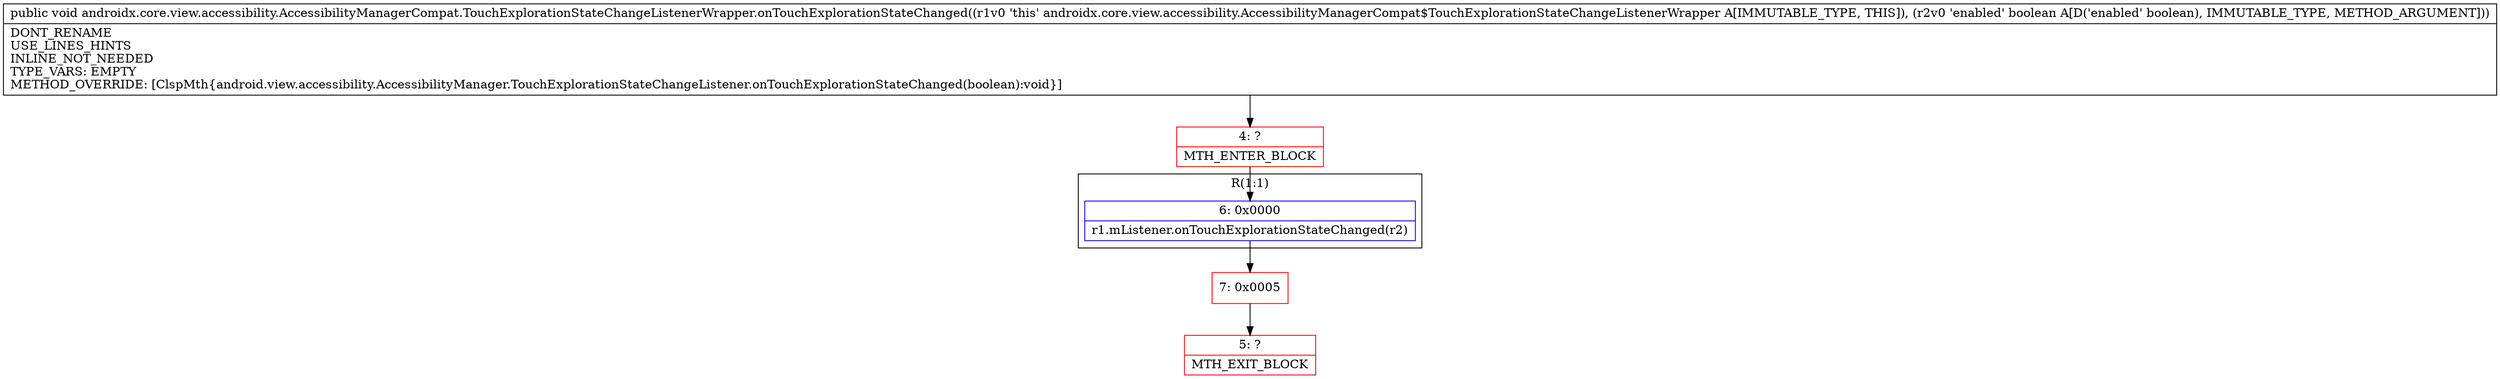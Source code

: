 digraph "CFG forandroidx.core.view.accessibility.AccessibilityManagerCompat.TouchExplorationStateChangeListenerWrapper.onTouchExplorationStateChanged(Z)V" {
subgraph cluster_Region_58376569 {
label = "R(1:1)";
node [shape=record,color=blue];
Node_6 [shape=record,label="{6\:\ 0x0000|r1.mListener.onTouchExplorationStateChanged(r2)\l}"];
}
Node_4 [shape=record,color=red,label="{4\:\ ?|MTH_ENTER_BLOCK\l}"];
Node_7 [shape=record,color=red,label="{7\:\ 0x0005}"];
Node_5 [shape=record,color=red,label="{5\:\ ?|MTH_EXIT_BLOCK\l}"];
MethodNode[shape=record,label="{public void androidx.core.view.accessibility.AccessibilityManagerCompat.TouchExplorationStateChangeListenerWrapper.onTouchExplorationStateChanged((r1v0 'this' androidx.core.view.accessibility.AccessibilityManagerCompat$TouchExplorationStateChangeListenerWrapper A[IMMUTABLE_TYPE, THIS]), (r2v0 'enabled' boolean A[D('enabled' boolean), IMMUTABLE_TYPE, METHOD_ARGUMENT]))  | DONT_RENAME\lUSE_LINES_HINTS\lINLINE_NOT_NEEDED\lTYPE_VARS: EMPTY\lMETHOD_OVERRIDE: [ClspMth\{android.view.accessibility.AccessibilityManager.TouchExplorationStateChangeListener.onTouchExplorationStateChanged(boolean):void\}]\l}"];
MethodNode -> Node_4;Node_6 -> Node_7;
Node_4 -> Node_6;
Node_7 -> Node_5;
}

